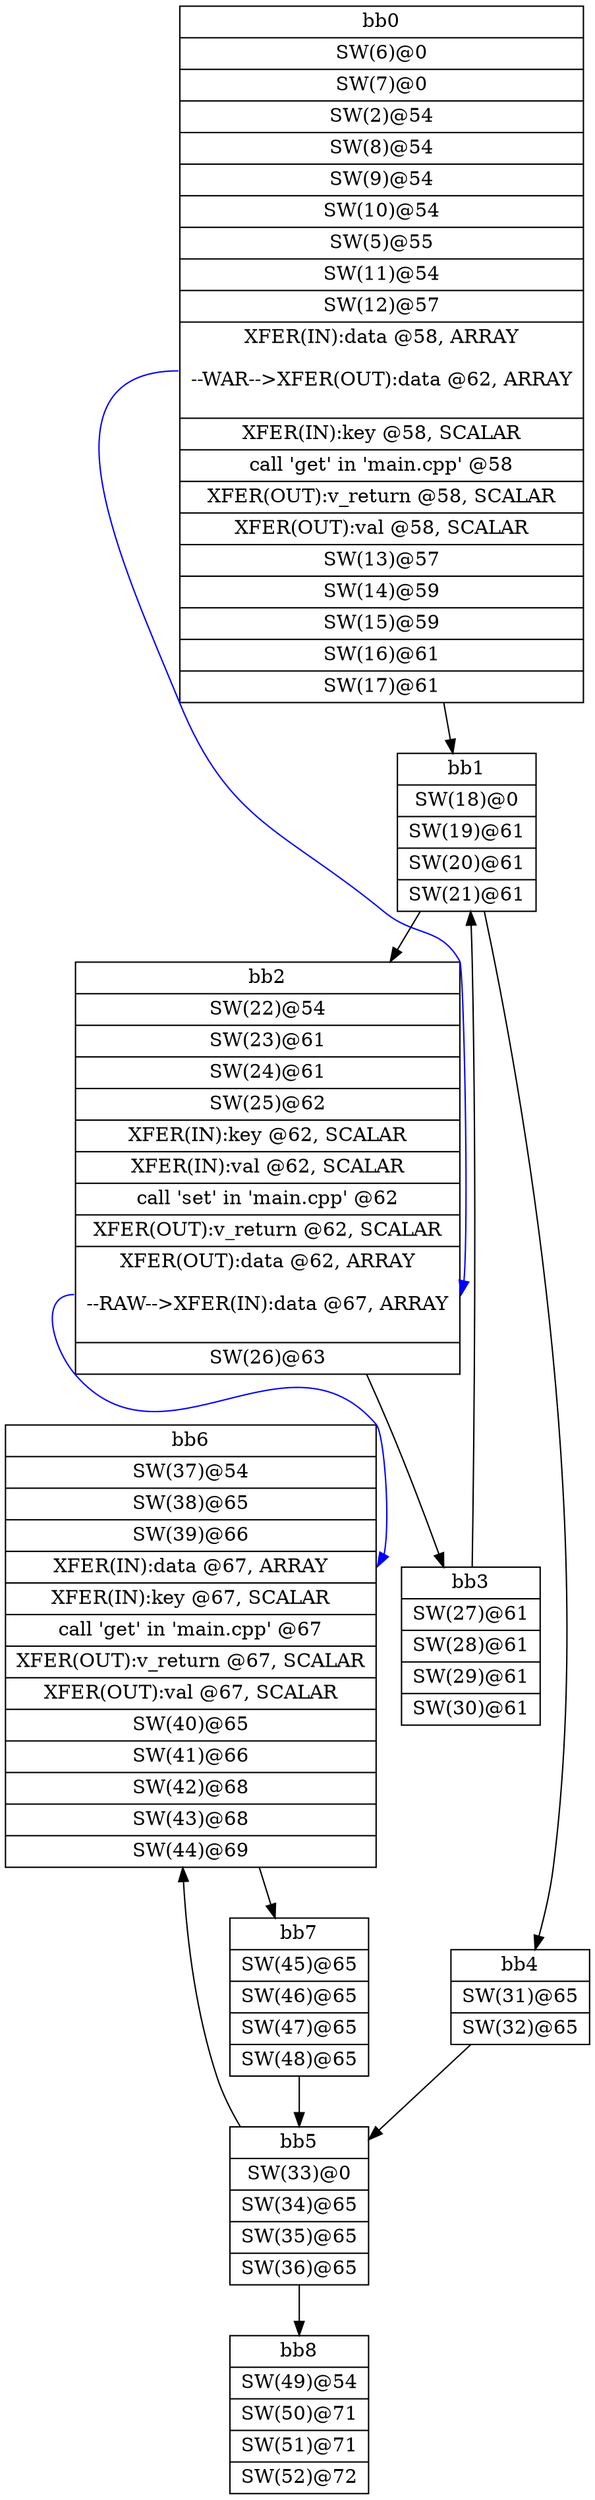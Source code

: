 digraph CDFG {
node [shape=record];
bb0 [shape=record, label = "{bb0|<x0000000000B7C430>SW(6)@0\n|<x0000000000B7C380>SW(7)@0\n|<x0000000000B7C850>SW(2)@54\n|<x0000000000B7C170>SW(8)@54\n|<x0000000000B7C900>SW(9)@54\n|<x0000000000B7C9B0>SW(10)@54\n|<x0000000000B7C6F0>SW(5)@55\n|<x0000000000B7CA60>SW(11)@54\n|<x0000000000B7CB10>SW(12)@57\n|<x00000000012FE940>XFER(IN):data @58, ARRAY\n\n--WAR--\>XFER(OUT):data @62, ARRAY\n\n|<x00000000012FEA00>XFER(IN):key @58, SCALAR\n|<x000000000125B680>call 'get' in 'main.cpp' @58\n|<x00000000012FEB80>XFER(OUT):v_return @58, SCALAR\n|<x00000000012FEAC0>XFER(OUT):val @58, SCALAR\n|<x0000000000B7CBC0>SW(13)@57\n|<x0000000000B7CC70>SW(14)@59\n|<x0000000000B7CD20>SW(15)@59\n|<x0000000000B7CDD0>SW(16)@61\n|<x0000000000B7CE80>SW(17)@61\n}"];
bb1 [shape=record, label = "{bb1|<x0000000000B7CF30>SW(18)@0\n|<x0000000000B7CFE0>SW(19)@61\n|<x0000000000B7D090>SW(20)@61\n|<x0000000000B7D140>SW(21)@61\n}"];
bb2 [shape=record, label = "{bb2|<x0000000000B7D1F0>SW(22)@54\n|<x0000000000B7D2A0>SW(23)@61\n|<x0000000000B7D350>SW(24)@61\n|<x0000000000B7D400>SW(25)@62\n|<x00000000012FED00>XFER(IN):key @62, SCALAR\n|<x00000000012FEDC0>XFER(IN):val @62, SCALAR\n|<x000000000125B760>call 'set' in 'main.cpp' @62\n|<x00000000012FEE80>XFER(OUT):v_return @62, SCALAR\n|<x00000000012FEC40>XFER(OUT):data @62, ARRAY\n\n--RAW--\>XFER(IN):data @67, ARRAY\n\n|<x0000000000B7D4B0>SW(26)@63\n}"];
bb3 [shape=record, label = "{bb3|<x0000000000B7D610>SW(27)@61\n|<x0000000000B7D6C0>SW(28)@61\n|<x0000000000B7D770>SW(29)@61\n|<x0000000000B7D820>SW(30)@61\n}"];
bb4 [shape=record, label = "{bb4|<x0000000000B7D560>SW(31)@65\n|<x0000000000B7D8D0>SW(32)@65\n}"];
bb5 [shape=record, label = "{bb5|<x0000000000B7D980>SW(33)@0\n|<x0000000000B7DA30>SW(34)@65\n|<x0000000000B7DAE0>SW(35)@65\n|<x0000000000B7DB90>SW(36)@65\n}"];
bb6 [shape=record, label = "{bb6|<x0000000000B7DC40>SW(37)@54\n|<x0000000000B7DCF0>SW(38)@65\n|<x0000000000B7DDA0>SW(39)@66\n|<x00000000012FEF40>XFER(IN):data @67, ARRAY\n|<x00000000012FF000>XFER(IN):key @67, SCALAR\n|<x000000000125B5A0>call 'get' in 'main.cpp' @67\n|<x00000000012FF180>XFER(OUT):v_return @67, SCALAR\n|<x00000000012FF0C0>XFER(OUT):val @67, SCALAR\n|<x0000000000B7DE50>SW(40)@65\n|<x0000000000B7DF00>SW(41)@66\n|<x0000000000B7DFB0>SW(42)@68\n|<x0000000000B7E060>SW(43)@68\n|<x000000000130C060>SW(44)@69\n}"];
bb7 [shape=record, label = "{bb7|<x000000000130C110>SW(45)@65\n|<x000000000130C1C0>SW(46)@65\n|<x000000000130C270>SW(47)@65\n|<x000000000130C320>SW(48)@65\n}"];
bb8 [shape=record, label = "{bb8|<x000000000130C3D0>SW(49)@54\n|<x000000000130C480>SW(50)@71\n|<x000000000130C530>SW(51)@71\n|<x000000000130C5E0>SW(52)@72\n}"];
bb0 -> bb1
bb1 -> bb2
bb1 -> bb4
bb2 -> bb3
bb3 -> bb1
bb4 -> bb5
bb5 -> bb6
bb5 -> bb8
bb6 -> bb7
bb7 -> bb5
bb0:x00000000012FE940 -> bb2:x00000000012FEC40[color=blue]
bb2:x00000000012FEC40 -> bb6:x00000000012FEF40[color=blue]
}
